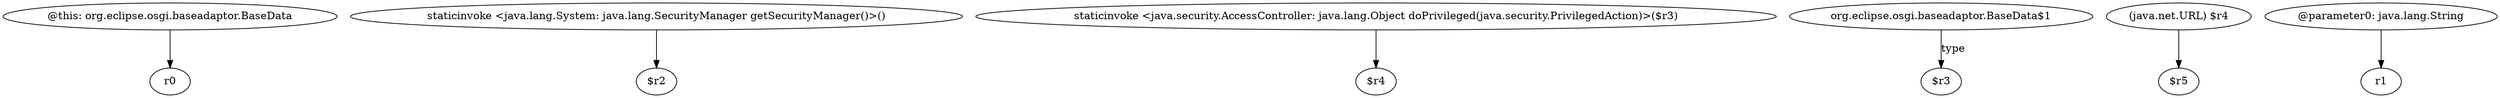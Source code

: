 digraph g {
0[label="@this: org.eclipse.osgi.baseadaptor.BaseData"]
1[label="r0"]
0->1[label=""]
2[label="staticinvoke <java.lang.System: java.lang.SecurityManager getSecurityManager()>()"]
3[label="$r2"]
2->3[label=""]
4[label="staticinvoke <java.security.AccessController: java.lang.Object doPrivileged(java.security.PrivilegedAction)>($r3)"]
5[label="$r4"]
4->5[label=""]
6[label="org.eclipse.osgi.baseadaptor.BaseData$1"]
7[label="$r3"]
6->7[label="type"]
8[label="(java.net.URL) $r4"]
9[label="$r5"]
8->9[label=""]
10[label="@parameter0: java.lang.String"]
11[label="r1"]
10->11[label=""]
}